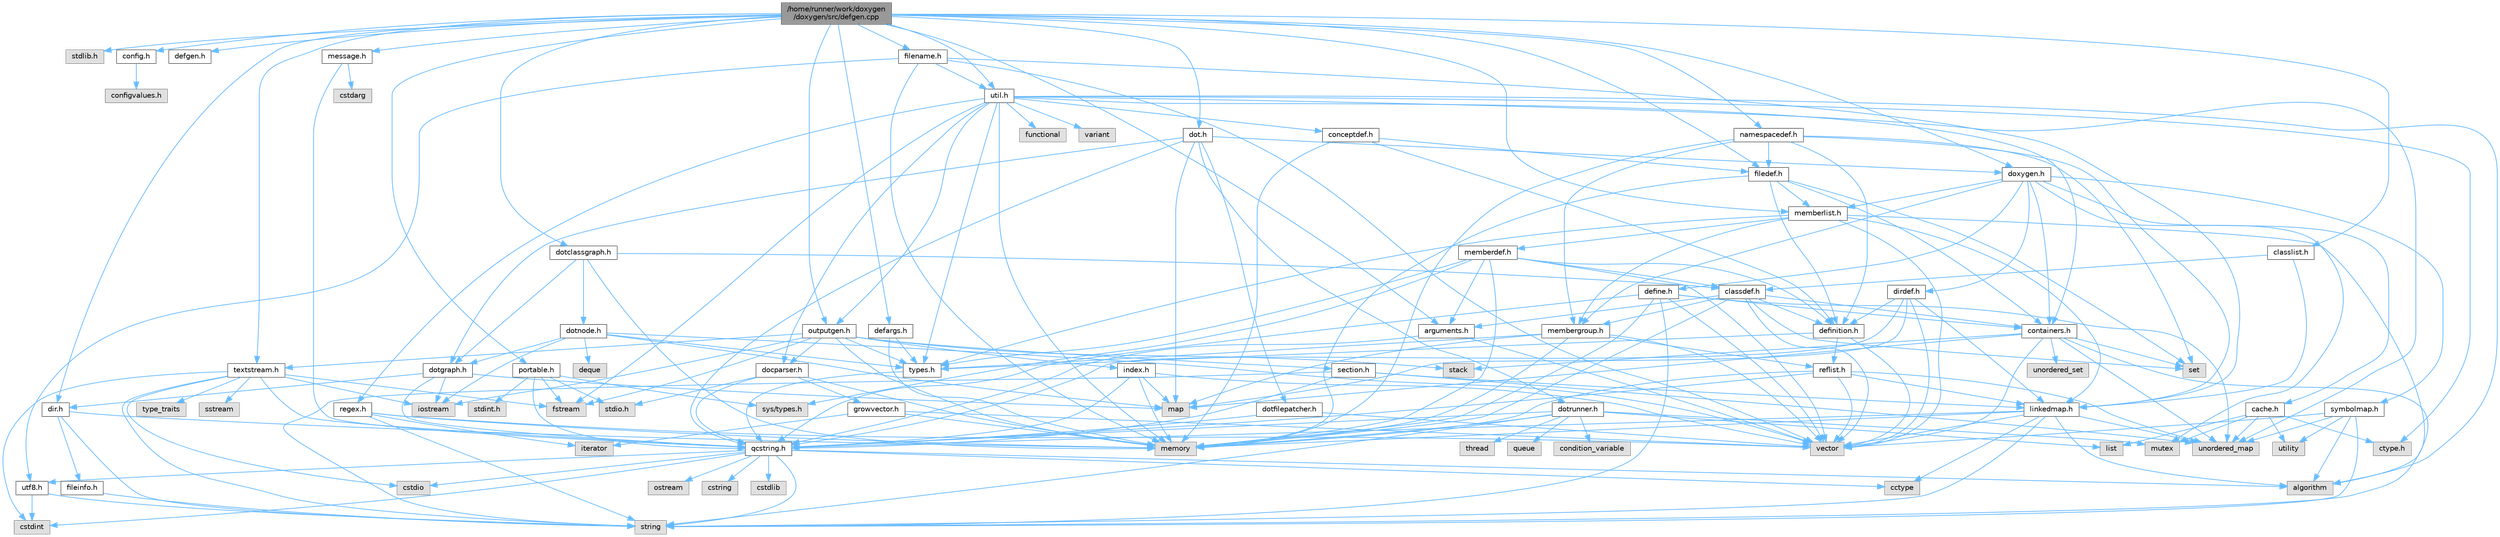 digraph "/home/runner/work/doxygen/doxygen/src/defgen.cpp"
{
 // INTERACTIVE_SVG=YES
 // LATEX_PDF_SIZE
  bgcolor="transparent";
  edge [fontname=Helvetica,fontsize=10,labelfontname=Helvetica,labelfontsize=10];
  node [fontname=Helvetica,fontsize=10,shape=box,height=0.2,width=0.4];
  Node1 [id="Node000001",label="/home/runner/work/doxygen\l/doxygen/src/defgen.cpp",height=0.2,width=0.4,color="gray40", fillcolor="grey60", style="filled", fontcolor="black"];
  Node1 -> Node2 [id="edge1_Node000001_Node000002",color="steelblue1",style="solid"];
  Node2 [id="Node000002",label="stdlib.h",height=0.2,width=0.4,color="grey60", fillcolor="#E0E0E0", style="filled"];
  Node1 -> Node3 [id="edge2_Node000001_Node000003",color="steelblue1",style="solid"];
  Node3 [id="Node000003",label="portable.h",height=0.2,width=0.4,color="grey40", fillcolor="white", style="filled",URL="$d2/de2/portable_8h.html",tooltip="Portable versions of functions that are platform dependent."];
  Node3 -> Node4 [id="edge3_Node000003_Node000004",color="steelblue1",style="solid"];
  Node4 [id="Node000004",label="stdio.h",height=0.2,width=0.4,color="grey60", fillcolor="#E0E0E0", style="filled"];
  Node3 -> Node5 [id="edge4_Node000003_Node000005",color="steelblue1",style="solid"];
  Node5 [id="Node000005",label="sys/types.h",height=0.2,width=0.4,color="grey60", fillcolor="#E0E0E0", style="filled"];
  Node3 -> Node6 [id="edge5_Node000003_Node000006",color="steelblue1",style="solid"];
  Node6 [id="Node000006",label="stdint.h",height=0.2,width=0.4,color="grey60", fillcolor="#E0E0E0", style="filled"];
  Node3 -> Node7 [id="edge6_Node000003_Node000007",color="steelblue1",style="solid"];
  Node7 [id="Node000007",label="fstream",height=0.2,width=0.4,color="grey60", fillcolor="#E0E0E0", style="filled"];
  Node3 -> Node8 [id="edge7_Node000003_Node000008",color="steelblue1",style="solid"];
  Node8 [id="Node000008",label="qcstring.h",height=0.2,width=0.4,color="grey40", fillcolor="white", style="filled",URL="$d7/d5c/qcstring_8h.html",tooltip=" "];
  Node8 -> Node9 [id="edge8_Node000008_Node000009",color="steelblue1",style="solid"];
  Node9 [id="Node000009",label="string",height=0.2,width=0.4,color="grey60", fillcolor="#E0E0E0", style="filled"];
  Node8 -> Node10 [id="edge9_Node000008_Node000010",color="steelblue1",style="solid"];
  Node10 [id="Node000010",label="algorithm",height=0.2,width=0.4,color="grey60", fillcolor="#E0E0E0", style="filled"];
  Node8 -> Node11 [id="edge10_Node000008_Node000011",color="steelblue1",style="solid"];
  Node11 [id="Node000011",label="cctype",height=0.2,width=0.4,color="grey60", fillcolor="#E0E0E0", style="filled"];
  Node8 -> Node12 [id="edge11_Node000008_Node000012",color="steelblue1",style="solid"];
  Node12 [id="Node000012",label="cstring",height=0.2,width=0.4,color="grey60", fillcolor="#E0E0E0", style="filled"];
  Node8 -> Node13 [id="edge12_Node000008_Node000013",color="steelblue1",style="solid"];
  Node13 [id="Node000013",label="cstdio",height=0.2,width=0.4,color="grey60", fillcolor="#E0E0E0", style="filled"];
  Node8 -> Node14 [id="edge13_Node000008_Node000014",color="steelblue1",style="solid"];
  Node14 [id="Node000014",label="cstdlib",height=0.2,width=0.4,color="grey60", fillcolor="#E0E0E0", style="filled"];
  Node8 -> Node15 [id="edge14_Node000008_Node000015",color="steelblue1",style="solid"];
  Node15 [id="Node000015",label="cstdint",height=0.2,width=0.4,color="grey60", fillcolor="#E0E0E0", style="filled"];
  Node8 -> Node16 [id="edge15_Node000008_Node000016",color="steelblue1",style="solid"];
  Node16 [id="Node000016",label="ostream",height=0.2,width=0.4,color="grey60", fillcolor="#E0E0E0", style="filled"];
  Node8 -> Node17 [id="edge16_Node000008_Node000017",color="steelblue1",style="solid"];
  Node17 [id="Node000017",label="utf8.h",height=0.2,width=0.4,color="grey40", fillcolor="white", style="filled",URL="$db/d7c/utf8_8h.html",tooltip="Various UTF8 related helper functions."];
  Node17 -> Node15 [id="edge17_Node000017_Node000015",color="steelblue1",style="solid"];
  Node17 -> Node9 [id="edge18_Node000017_Node000009",color="steelblue1",style="solid"];
  Node1 -> Node18 [id="edge19_Node000001_Node000018",color="steelblue1",style="solid"];
  Node18 [id="Node000018",label="defgen.h",height=0.2,width=0.4,color="grey40", fillcolor="white", style="filled",URL="$d2/d59/defgen_8h.html",tooltip=" "];
  Node1 -> Node19 [id="edge20_Node000001_Node000019",color="steelblue1",style="solid"];
  Node19 [id="Node000019",label="doxygen.h",height=0.2,width=0.4,color="grey40", fillcolor="white", style="filled",URL="$d1/da1/doxygen_8h.html",tooltip=" "];
  Node19 -> Node20 [id="edge21_Node000019_Node000020",color="steelblue1",style="solid"];
  Node20 [id="Node000020",label="mutex",height=0.2,width=0.4,color="grey60", fillcolor="#E0E0E0", style="filled"];
  Node19 -> Node21 [id="edge22_Node000019_Node000021",color="steelblue1",style="solid"];
  Node21 [id="Node000021",label="containers.h",height=0.2,width=0.4,color="grey40", fillcolor="white", style="filled",URL="$d5/d75/containers_8h.html",tooltip=" "];
  Node21 -> Node22 [id="edge23_Node000021_Node000022",color="steelblue1",style="solid"];
  Node22 [id="Node000022",label="vector",height=0.2,width=0.4,color="grey60", fillcolor="#E0E0E0", style="filled"];
  Node21 -> Node9 [id="edge24_Node000021_Node000009",color="steelblue1",style="solid"];
  Node21 -> Node23 [id="edge25_Node000021_Node000023",color="steelblue1",style="solid"];
  Node23 [id="Node000023",label="set",height=0.2,width=0.4,color="grey60", fillcolor="#E0E0E0", style="filled"];
  Node21 -> Node24 [id="edge26_Node000021_Node000024",color="steelblue1",style="solid"];
  Node24 [id="Node000024",label="map",height=0.2,width=0.4,color="grey60", fillcolor="#E0E0E0", style="filled"];
  Node21 -> Node25 [id="edge27_Node000021_Node000025",color="steelblue1",style="solid"];
  Node25 [id="Node000025",label="unordered_set",height=0.2,width=0.4,color="grey60", fillcolor="#E0E0E0", style="filled"];
  Node21 -> Node26 [id="edge28_Node000021_Node000026",color="steelblue1",style="solid"];
  Node26 [id="Node000026",label="unordered_map",height=0.2,width=0.4,color="grey60", fillcolor="#E0E0E0", style="filled"];
  Node21 -> Node27 [id="edge29_Node000021_Node000027",color="steelblue1",style="solid"];
  Node27 [id="Node000027",label="stack",height=0.2,width=0.4,color="grey60", fillcolor="#E0E0E0", style="filled"];
  Node19 -> Node28 [id="edge30_Node000019_Node000028",color="steelblue1",style="solid"];
  Node28 [id="Node000028",label="membergroup.h",height=0.2,width=0.4,color="grey40", fillcolor="white", style="filled",URL="$d9/d11/membergroup_8h.html",tooltip=" "];
  Node28 -> Node22 [id="edge31_Node000028_Node000022",color="steelblue1",style="solid"];
  Node28 -> Node24 [id="edge32_Node000028_Node000024",color="steelblue1",style="solid"];
  Node28 -> Node29 [id="edge33_Node000028_Node000029",color="steelblue1",style="solid"];
  Node29 [id="Node000029",label="memory",height=0.2,width=0.4,color="grey60", fillcolor="#E0E0E0", style="filled"];
  Node28 -> Node30 [id="edge34_Node000028_Node000030",color="steelblue1",style="solid"];
  Node30 [id="Node000030",label="types.h",height=0.2,width=0.4,color="grey40", fillcolor="white", style="filled",URL="$d9/d49/types_8h.html",tooltip="This file contains a number of basic enums and types."];
  Node30 -> Node8 [id="edge35_Node000030_Node000008",color="steelblue1",style="solid"];
  Node28 -> Node31 [id="edge36_Node000028_Node000031",color="steelblue1",style="solid"];
  Node31 [id="Node000031",label="reflist.h",height=0.2,width=0.4,color="grey40", fillcolor="white", style="filled",URL="$d1/d02/reflist_8h.html",tooltip=" "];
  Node31 -> Node22 [id="edge37_Node000031_Node000022",color="steelblue1",style="solid"];
  Node31 -> Node26 [id="edge38_Node000031_Node000026",color="steelblue1",style="solid"];
  Node31 -> Node29 [id="edge39_Node000031_Node000029",color="steelblue1",style="solid"];
  Node31 -> Node8 [id="edge40_Node000031_Node000008",color="steelblue1",style="solid"];
  Node31 -> Node32 [id="edge41_Node000031_Node000032",color="steelblue1",style="solid"];
  Node32 [id="Node000032",label="linkedmap.h",height=0.2,width=0.4,color="grey40", fillcolor="white", style="filled",URL="$da/de1/linkedmap_8h.html",tooltip=" "];
  Node32 -> Node26 [id="edge42_Node000032_Node000026",color="steelblue1",style="solid"];
  Node32 -> Node22 [id="edge43_Node000032_Node000022",color="steelblue1",style="solid"];
  Node32 -> Node29 [id="edge44_Node000032_Node000029",color="steelblue1",style="solid"];
  Node32 -> Node9 [id="edge45_Node000032_Node000009",color="steelblue1",style="solid"];
  Node32 -> Node10 [id="edge46_Node000032_Node000010",color="steelblue1",style="solid"];
  Node32 -> Node11 [id="edge47_Node000032_Node000011",color="steelblue1",style="solid"];
  Node32 -> Node8 [id="edge48_Node000032_Node000008",color="steelblue1",style="solid"];
  Node19 -> Node33 [id="edge49_Node000019_Node000033",color="steelblue1",style="solid"];
  Node33 [id="Node000033",label="dirdef.h",height=0.2,width=0.4,color="grey40", fillcolor="white", style="filled",URL="$d6/d15/dirdef_8h.html",tooltip=" "];
  Node33 -> Node22 [id="edge50_Node000033_Node000022",color="steelblue1",style="solid"];
  Node33 -> Node24 [id="edge51_Node000033_Node000024",color="steelblue1",style="solid"];
  Node33 -> Node8 [id="edge52_Node000033_Node000008",color="steelblue1",style="solid"];
  Node33 -> Node32 [id="edge53_Node000033_Node000032",color="steelblue1",style="solid"];
  Node33 -> Node34 [id="edge54_Node000033_Node000034",color="steelblue1",style="solid"];
  Node34 [id="Node000034",label="definition.h",height=0.2,width=0.4,color="grey40", fillcolor="white", style="filled",URL="$df/da1/definition_8h.html",tooltip=" "];
  Node34 -> Node22 [id="edge55_Node000034_Node000022",color="steelblue1",style="solid"];
  Node34 -> Node30 [id="edge56_Node000034_Node000030",color="steelblue1",style="solid"];
  Node34 -> Node31 [id="edge57_Node000034_Node000031",color="steelblue1",style="solid"];
  Node19 -> Node35 [id="edge58_Node000019_Node000035",color="steelblue1",style="solid"];
  Node35 [id="Node000035",label="memberlist.h",height=0.2,width=0.4,color="grey40", fillcolor="white", style="filled",URL="$dd/d78/memberlist_8h.html",tooltip=" "];
  Node35 -> Node22 [id="edge59_Node000035_Node000022",color="steelblue1",style="solid"];
  Node35 -> Node10 [id="edge60_Node000035_Node000010",color="steelblue1",style="solid"];
  Node35 -> Node36 [id="edge61_Node000035_Node000036",color="steelblue1",style="solid"];
  Node36 [id="Node000036",label="memberdef.h",height=0.2,width=0.4,color="grey40", fillcolor="white", style="filled",URL="$d4/d46/memberdef_8h.html",tooltip=" "];
  Node36 -> Node22 [id="edge62_Node000036_Node000022",color="steelblue1",style="solid"];
  Node36 -> Node29 [id="edge63_Node000036_Node000029",color="steelblue1",style="solid"];
  Node36 -> Node5 [id="edge64_Node000036_Node000005",color="steelblue1",style="solid"];
  Node36 -> Node30 [id="edge65_Node000036_Node000030",color="steelblue1",style="solid"];
  Node36 -> Node34 [id="edge66_Node000036_Node000034",color="steelblue1",style="solid"];
  Node36 -> Node37 [id="edge67_Node000036_Node000037",color="steelblue1",style="solid"];
  Node37 [id="Node000037",label="arguments.h",height=0.2,width=0.4,color="grey40", fillcolor="white", style="filled",URL="$df/d9b/arguments_8h.html",tooltip=" "];
  Node37 -> Node22 [id="edge68_Node000037_Node000022",color="steelblue1",style="solid"];
  Node37 -> Node8 [id="edge69_Node000037_Node000008",color="steelblue1",style="solid"];
  Node36 -> Node38 [id="edge70_Node000036_Node000038",color="steelblue1",style="solid"];
  Node38 [id="Node000038",label="classdef.h",height=0.2,width=0.4,color="grey40", fillcolor="white", style="filled",URL="$d1/da6/classdef_8h.html",tooltip=" "];
  Node38 -> Node29 [id="edge71_Node000038_Node000029",color="steelblue1",style="solid"];
  Node38 -> Node22 [id="edge72_Node000038_Node000022",color="steelblue1",style="solid"];
  Node38 -> Node23 [id="edge73_Node000038_Node000023",color="steelblue1",style="solid"];
  Node38 -> Node21 [id="edge74_Node000038_Node000021",color="steelblue1",style="solid"];
  Node38 -> Node34 [id="edge75_Node000038_Node000034",color="steelblue1",style="solid"];
  Node38 -> Node37 [id="edge76_Node000038_Node000037",color="steelblue1",style="solid"];
  Node38 -> Node28 [id="edge77_Node000038_Node000028",color="steelblue1",style="solid"];
  Node35 -> Node32 [id="edge78_Node000035_Node000032",color="steelblue1",style="solid"];
  Node35 -> Node30 [id="edge79_Node000035_Node000030",color="steelblue1",style="solid"];
  Node35 -> Node28 [id="edge80_Node000035_Node000028",color="steelblue1",style="solid"];
  Node19 -> Node39 [id="edge81_Node000019_Node000039",color="steelblue1",style="solid"];
  Node39 [id="Node000039",label="define.h",height=0.2,width=0.4,color="grey40", fillcolor="white", style="filled",URL="$df/d67/define_8h.html",tooltip=" "];
  Node39 -> Node22 [id="edge82_Node000039_Node000022",color="steelblue1",style="solid"];
  Node39 -> Node29 [id="edge83_Node000039_Node000029",color="steelblue1",style="solid"];
  Node39 -> Node9 [id="edge84_Node000039_Node000009",color="steelblue1",style="solid"];
  Node39 -> Node26 [id="edge85_Node000039_Node000026",color="steelblue1",style="solid"];
  Node39 -> Node8 [id="edge86_Node000039_Node000008",color="steelblue1",style="solid"];
  Node39 -> Node21 [id="edge87_Node000039_Node000021",color="steelblue1",style="solid"];
  Node19 -> Node40 [id="edge88_Node000019_Node000040",color="steelblue1",style="solid"];
  Node40 [id="Node000040",label="cache.h",height=0.2,width=0.4,color="grey40", fillcolor="white", style="filled",URL="$d3/d26/cache_8h.html",tooltip=" "];
  Node40 -> Node41 [id="edge89_Node000040_Node000041",color="steelblue1",style="solid"];
  Node41 [id="Node000041",label="list",height=0.2,width=0.4,color="grey60", fillcolor="#E0E0E0", style="filled"];
  Node40 -> Node26 [id="edge90_Node000040_Node000026",color="steelblue1",style="solid"];
  Node40 -> Node20 [id="edge91_Node000040_Node000020",color="steelblue1",style="solid"];
  Node40 -> Node42 [id="edge92_Node000040_Node000042",color="steelblue1",style="solid"];
  Node42 [id="Node000042",label="utility",height=0.2,width=0.4,color="grey60", fillcolor="#E0E0E0", style="filled"];
  Node40 -> Node43 [id="edge93_Node000040_Node000043",color="steelblue1",style="solid"];
  Node43 [id="Node000043",label="ctype.h",height=0.2,width=0.4,color="grey60", fillcolor="#E0E0E0", style="filled"];
  Node19 -> Node44 [id="edge94_Node000019_Node000044",color="steelblue1",style="solid"];
  Node44 [id="Node000044",label="symbolmap.h",height=0.2,width=0.4,color="grey40", fillcolor="white", style="filled",URL="$d7/ddd/symbolmap_8h.html",tooltip=" "];
  Node44 -> Node10 [id="edge95_Node000044_Node000010",color="steelblue1",style="solid"];
  Node44 -> Node26 [id="edge96_Node000044_Node000026",color="steelblue1",style="solid"];
  Node44 -> Node22 [id="edge97_Node000044_Node000022",color="steelblue1",style="solid"];
  Node44 -> Node9 [id="edge98_Node000044_Node000009",color="steelblue1",style="solid"];
  Node44 -> Node42 [id="edge99_Node000044_Node000042",color="steelblue1",style="solid"];
  Node1 -> Node45 [id="edge100_Node000001_Node000045",color="steelblue1",style="solid"];
  Node45 [id="Node000045",label="message.h",height=0.2,width=0.4,color="grey40", fillcolor="white", style="filled",URL="$d2/d0d/message_8h.html",tooltip=" "];
  Node45 -> Node46 [id="edge101_Node000045_Node000046",color="steelblue1",style="solid"];
  Node46 [id="Node000046",label="cstdarg",height=0.2,width=0.4,color="grey60", fillcolor="#E0E0E0", style="filled"];
  Node45 -> Node8 [id="edge102_Node000045_Node000008",color="steelblue1",style="solid"];
  Node1 -> Node47 [id="edge103_Node000001_Node000047",color="steelblue1",style="solid"];
  Node47 [id="Node000047",label="config.h",height=0.2,width=0.4,color="grey40", fillcolor="white", style="filled",URL="$db/d16/config_8h.html",tooltip=" "];
  Node47 -> Node48 [id="edge104_Node000047_Node000048",color="steelblue1",style="solid"];
  Node48 [id="Node000048",label="configvalues.h",height=0.2,width=0.4,color="grey60", fillcolor="#E0E0E0", style="filled"];
  Node1 -> Node49 [id="edge105_Node000001_Node000049",color="steelblue1",style="solid"];
  Node49 [id="Node000049",label="classlist.h",height=0.2,width=0.4,color="grey40", fillcolor="white", style="filled",URL="$d2/df8/classlist_8h.html",tooltip=" "];
  Node49 -> Node32 [id="edge106_Node000049_Node000032",color="steelblue1",style="solid"];
  Node49 -> Node38 [id="edge107_Node000049_Node000038",color="steelblue1",style="solid"];
  Node1 -> Node50 [id="edge108_Node000001_Node000050",color="steelblue1",style="solid"];
  Node50 [id="Node000050",label="util.h",height=0.2,width=0.4,color="grey40", fillcolor="white", style="filled",URL="$d8/d3c/util_8h.html",tooltip="A bunch of utility functions."];
  Node50 -> Node29 [id="edge109_Node000050_Node000029",color="steelblue1",style="solid"];
  Node50 -> Node26 [id="edge110_Node000050_Node000026",color="steelblue1",style="solid"];
  Node50 -> Node10 [id="edge111_Node000050_Node000010",color="steelblue1",style="solid"];
  Node50 -> Node51 [id="edge112_Node000050_Node000051",color="steelblue1",style="solid"];
  Node51 [id="Node000051",label="functional",height=0.2,width=0.4,color="grey60", fillcolor="#E0E0E0", style="filled"];
  Node50 -> Node7 [id="edge113_Node000050_Node000007",color="steelblue1",style="solid"];
  Node50 -> Node52 [id="edge114_Node000050_Node000052",color="steelblue1",style="solid"];
  Node52 [id="Node000052",label="variant",height=0.2,width=0.4,color="grey60", fillcolor="#E0E0E0", style="filled"];
  Node50 -> Node43 [id="edge115_Node000050_Node000043",color="steelblue1",style="solid"];
  Node50 -> Node30 [id="edge116_Node000050_Node000030",color="steelblue1",style="solid"];
  Node50 -> Node53 [id="edge117_Node000050_Node000053",color="steelblue1",style="solid"];
  Node53 [id="Node000053",label="docparser.h",height=0.2,width=0.4,color="grey40", fillcolor="white", style="filled",URL="$de/d9c/docparser_8h.html",tooltip=" "];
  Node53 -> Node4 [id="edge118_Node000053_Node000004",color="steelblue1",style="solid"];
  Node53 -> Node29 [id="edge119_Node000053_Node000029",color="steelblue1",style="solid"];
  Node53 -> Node8 [id="edge120_Node000053_Node000008",color="steelblue1",style="solid"];
  Node53 -> Node54 [id="edge121_Node000053_Node000054",color="steelblue1",style="solid"];
  Node54 [id="Node000054",label="growvector.h",height=0.2,width=0.4,color="grey40", fillcolor="white", style="filled",URL="$d7/d50/growvector_8h.html",tooltip=" "];
  Node54 -> Node22 [id="edge122_Node000054_Node000022",color="steelblue1",style="solid"];
  Node54 -> Node29 [id="edge123_Node000054_Node000029",color="steelblue1",style="solid"];
  Node54 -> Node55 [id="edge124_Node000054_Node000055",color="steelblue1",style="solid"];
  Node55 [id="Node000055",label="iterator",height=0.2,width=0.4,color="grey60", fillcolor="#E0E0E0", style="filled"];
  Node50 -> Node21 [id="edge125_Node000050_Node000021",color="steelblue1",style="solid"];
  Node50 -> Node56 [id="edge126_Node000050_Node000056",color="steelblue1",style="solid"];
  Node56 [id="Node000056",label="outputgen.h",height=0.2,width=0.4,color="grey40", fillcolor="white", style="filled",URL="$df/d06/outputgen_8h.html",tooltip=" "];
  Node56 -> Node29 [id="edge127_Node000056_Node000029",color="steelblue1",style="solid"];
  Node56 -> Node27 [id="edge128_Node000056_Node000027",color="steelblue1",style="solid"];
  Node56 -> Node57 [id="edge129_Node000056_Node000057",color="steelblue1",style="solid"];
  Node57 [id="Node000057",label="iostream",height=0.2,width=0.4,color="grey60", fillcolor="#E0E0E0", style="filled"];
  Node56 -> Node7 [id="edge130_Node000056_Node000007",color="steelblue1",style="solid"];
  Node56 -> Node30 [id="edge131_Node000056_Node000030",color="steelblue1",style="solid"];
  Node56 -> Node58 [id="edge132_Node000056_Node000058",color="steelblue1",style="solid"];
  Node58 [id="Node000058",label="index.h",height=0.2,width=0.4,color="grey40", fillcolor="white", style="filled",URL="$d1/db5/index_8h.html",tooltip=" "];
  Node58 -> Node29 [id="edge133_Node000058_Node000029",color="steelblue1",style="solid"];
  Node58 -> Node22 [id="edge134_Node000058_Node000022",color="steelblue1",style="solid"];
  Node58 -> Node24 [id="edge135_Node000058_Node000024",color="steelblue1",style="solid"];
  Node58 -> Node8 [id="edge136_Node000058_Node000008",color="steelblue1",style="solid"];
  Node56 -> Node59 [id="edge137_Node000056_Node000059",color="steelblue1",style="solid"];
  Node59 [id="Node000059",label="section.h",height=0.2,width=0.4,color="grey40", fillcolor="white", style="filled",URL="$d1/d2a/section_8h.html",tooltip=" "];
  Node59 -> Node9 [id="edge138_Node000059_Node000009",color="steelblue1",style="solid"];
  Node59 -> Node26 [id="edge139_Node000059_Node000026",color="steelblue1",style="solid"];
  Node59 -> Node8 [id="edge140_Node000059_Node000008",color="steelblue1",style="solid"];
  Node59 -> Node32 [id="edge141_Node000059_Node000032",color="steelblue1",style="solid"];
  Node56 -> Node60 [id="edge142_Node000056_Node000060",color="steelblue1",style="solid"];
  Node60 [id="Node000060",label="textstream.h",height=0.2,width=0.4,color="grey40", fillcolor="white", style="filled",URL="$d4/d7d/textstream_8h.html",tooltip=" "];
  Node60 -> Node9 [id="edge143_Node000060_Node000009",color="steelblue1",style="solid"];
  Node60 -> Node57 [id="edge144_Node000060_Node000057",color="steelblue1",style="solid"];
  Node60 -> Node61 [id="edge145_Node000060_Node000061",color="steelblue1",style="solid"];
  Node61 [id="Node000061",label="sstream",height=0.2,width=0.4,color="grey60", fillcolor="#E0E0E0", style="filled"];
  Node60 -> Node15 [id="edge146_Node000060_Node000015",color="steelblue1",style="solid"];
  Node60 -> Node13 [id="edge147_Node000060_Node000013",color="steelblue1",style="solid"];
  Node60 -> Node7 [id="edge148_Node000060_Node000007",color="steelblue1",style="solid"];
  Node60 -> Node62 [id="edge149_Node000060_Node000062",color="steelblue1",style="solid"];
  Node62 [id="Node000062",label="type_traits",height=0.2,width=0.4,color="grey60", fillcolor="#E0E0E0", style="filled"];
  Node60 -> Node8 [id="edge150_Node000060_Node000008",color="steelblue1",style="solid"];
  Node56 -> Node53 [id="edge151_Node000056_Node000053",color="steelblue1",style="solid"];
  Node50 -> Node63 [id="edge152_Node000050_Node000063",color="steelblue1",style="solid"];
  Node63 [id="Node000063",label="regex.h",height=0.2,width=0.4,color="grey40", fillcolor="white", style="filled",URL="$d1/d21/regex_8h.html",tooltip=" "];
  Node63 -> Node29 [id="edge153_Node000063_Node000029",color="steelblue1",style="solid"];
  Node63 -> Node9 [id="edge154_Node000063_Node000009",color="steelblue1",style="solid"];
  Node63 -> Node22 [id="edge155_Node000063_Node000022",color="steelblue1",style="solid"];
  Node63 -> Node55 [id="edge156_Node000063_Node000055",color="steelblue1",style="solid"];
  Node50 -> Node64 [id="edge157_Node000050_Node000064",color="steelblue1",style="solid"];
  Node64 [id="Node000064",label="conceptdef.h",height=0.2,width=0.4,color="grey40", fillcolor="white", style="filled",URL="$da/df1/conceptdef_8h.html",tooltip=" "];
  Node64 -> Node29 [id="edge158_Node000064_Node000029",color="steelblue1",style="solid"];
  Node64 -> Node34 [id="edge159_Node000064_Node000034",color="steelblue1",style="solid"];
  Node64 -> Node65 [id="edge160_Node000064_Node000065",color="steelblue1",style="solid"];
  Node65 [id="Node000065",label="filedef.h",height=0.2,width=0.4,color="grey40", fillcolor="white", style="filled",URL="$d4/d3a/filedef_8h.html",tooltip=" "];
  Node65 -> Node29 [id="edge161_Node000065_Node000029",color="steelblue1",style="solid"];
  Node65 -> Node23 [id="edge162_Node000065_Node000023",color="steelblue1",style="solid"];
  Node65 -> Node34 [id="edge163_Node000065_Node000034",color="steelblue1",style="solid"];
  Node65 -> Node35 [id="edge164_Node000065_Node000035",color="steelblue1",style="solid"];
  Node65 -> Node21 [id="edge165_Node000065_Node000021",color="steelblue1",style="solid"];
  Node1 -> Node66 [id="edge166_Node000001_Node000066",color="steelblue1",style="solid"];
  Node66 [id="Node000066",label="defargs.h",height=0.2,width=0.4,color="grey40", fillcolor="white", style="filled",URL="$d8/d65/defargs_8h.html",tooltip=" "];
  Node66 -> Node30 [id="edge167_Node000066_Node000030",color="steelblue1",style="solid"];
  Node66 -> Node29 [id="edge168_Node000066_Node000029",color="steelblue1",style="solid"];
  Node1 -> Node56 [id="edge169_Node000001_Node000056",color="steelblue1",style="solid"];
  Node1 -> Node67 [id="edge170_Node000001_Node000067",color="steelblue1",style="solid"];
  Node67 [id="Node000067",label="dot.h",height=0.2,width=0.4,color="grey40", fillcolor="white", style="filled",URL="$d6/d4a/dot_8h.html",tooltip=" "];
  Node67 -> Node24 [id="edge171_Node000067_Node000024",color="steelblue1",style="solid"];
  Node67 -> Node8 [id="edge172_Node000067_Node000008",color="steelblue1",style="solid"];
  Node67 -> Node68 [id="edge173_Node000067_Node000068",color="steelblue1",style="solid"];
  Node68 [id="Node000068",label="dotgraph.h",height=0.2,width=0.4,color="grey40", fillcolor="white", style="filled",URL="$d0/daa/dotgraph_8h.html",tooltip=" "];
  Node68 -> Node57 [id="edge174_Node000068_Node000057",color="steelblue1",style="solid"];
  Node68 -> Node24 [id="edge175_Node000068_Node000024",color="steelblue1",style="solid"];
  Node68 -> Node8 [id="edge176_Node000068_Node000008",color="steelblue1",style="solid"];
  Node68 -> Node69 [id="edge177_Node000068_Node000069",color="steelblue1",style="solid"];
  Node69 [id="Node000069",label="dir.h",height=0.2,width=0.4,color="grey40", fillcolor="white", style="filled",URL="$df/d9c/dir_8h.html",tooltip=" "];
  Node69 -> Node9 [id="edge178_Node000069_Node000009",color="steelblue1",style="solid"];
  Node69 -> Node29 [id="edge179_Node000069_Node000029",color="steelblue1",style="solid"];
  Node69 -> Node70 [id="edge180_Node000069_Node000070",color="steelblue1",style="solid"];
  Node70 [id="Node000070",label="fileinfo.h",height=0.2,width=0.4,color="grey40", fillcolor="white", style="filled",URL="$df/d45/fileinfo_8h.html",tooltip=" "];
  Node70 -> Node9 [id="edge181_Node000070_Node000009",color="steelblue1",style="solid"];
  Node67 -> Node71 [id="edge182_Node000067_Node000071",color="steelblue1",style="solid"];
  Node71 [id="Node000071",label="dotfilepatcher.h",height=0.2,width=0.4,color="grey40", fillcolor="white", style="filled",URL="$d3/d38/dotfilepatcher_8h.html",tooltip=" "];
  Node71 -> Node22 [id="edge183_Node000071_Node000022",color="steelblue1",style="solid"];
  Node71 -> Node8 [id="edge184_Node000071_Node000008",color="steelblue1",style="solid"];
  Node67 -> Node72 [id="edge185_Node000067_Node000072",color="steelblue1",style="solid"];
  Node72 [id="Node000072",label="dotrunner.h",height=0.2,width=0.4,color="grey40", fillcolor="white", style="filled",URL="$d2/dd1/dotrunner_8h.html",tooltip=" "];
  Node72 -> Node9 [id="edge186_Node000072_Node000009",color="steelblue1",style="solid"];
  Node72 -> Node73 [id="edge187_Node000072_Node000073",color="steelblue1",style="solid"];
  Node73 [id="Node000073",label="thread",height=0.2,width=0.4,color="grey60", fillcolor="#E0E0E0", style="filled"];
  Node72 -> Node41 [id="edge188_Node000072_Node000041",color="steelblue1",style="solid"];
  Node72 -> Node74 [id="edge189_Node000072_Node000074",color="steelblue1",style="solid"];
  Node74 [id="Node000074",label="queue",height=0.2,width=0.4,color="grey60", fillcolor="#E0E0E0", style="filled"];
  Node72 -> Node20 [id="edge190_Node000072_Node000020",color="steelblue1",style="solid"];
  Node72 -> Node75 [id="edge191_Node000072_Node000075",color="steelblue1",style="solid"];
  Node75 [id="Node000075",label="condition_variable",height=0.2,width=0.4,color="grey60", fillcolor="#E0E0E0", style="filled"];
  Node72 -> Node29 [id="edge192_Node000072_Node000029",color="steelblue1",style="solid"];
  Node72 -> Node8 [id="edge193_Node000072_Node000008",color="steelblue1",style="solid"];
  Node67 -> Node19 [id="edge194_Node000067_Node000019",color="steelblue1",style="solid"];
  Node1 -> Node76 [id="edge195_Node000001_Node000076",color="steelblue1",style="solid"];
  Node76 [id="Node000076",label="dotclassgraph.h",height=0.2,width=0.4,color="grey40", fillcolor="white", style="filled",URL="$d5/d04/dotclassgraph_8h.html",tooltip=" "];
  Node76 -> Node29 [id="edge196_Node000076_Node000029",color="steelblue1",style="solid"];
  Node76 -> Node38 [id="edge197_Node000076_Node000038",color="steelblue1",style="solid"];
  Node76 -> Node77 [id="edge198_Node000076_Node000077",color="steelblue1",style="solid"];
  Node77 [id="Node000077",label="dotnode.h",height=0.2,width=0.4,color="grey40", fillcolor="white", style="filled",URL="$d8/d3b/dotnode_8h.html",tooltip=" "];
  Node77 -> Node22 [id="edge199_Node000077_Node000022",color="steelblue1",style="solid"];
  Node77 -> Node24 [id="edge200_Node000077_Node000024",color="steelblue1",style="solid"];
  Node77 -> Node78 [id="edge201_Node000077_Node000078",color="steelblue1",style="solid"];
  Node78 [id="Node000078",label="deque",height=0.2,width=0.4,color="grey60", fillcolor="#E0E0E0", style="filled"];
  Node77 -> Node57 [id="edge202_Node000077_Node000057",color="steelblue1",style="solid"];
  Node77 -> Node30 [id="edge203_Node000077_Node000030",color="steelblue1",style="solid"];
  Node77 -> Node68 [id="edge204_Node000077_Node000068",color="steelblue1",style="solid"];
  Node76 -> Node68 [id="edge205_Node000076_Node000068",color="steelblue1",style="solid"];
  Node1 -> Node37 [id="edge206_Node000001_Node000037",color="steelblue1",style="solid"];
  Node1 -> Node35 [id="edge207_Node000001_Node000035",color="steelblue1",style="solid"];
  Node1 -> Node79 [id="edge208_Node000001_Node000079",color="steelblue1",style="solid"];
  Node79 [id="Node000079",label="namespacedef.h",height=0.2,width=0.4,color="grey40", fillcolor="white", style="filled",URL="$d7/d97/namespacedef_8h.html",tooltip=" "];
  Node79 -> Node29 [id="edge209_Node000079_Node000029",color="steelblue1",style="solid"];
  Node79 -> Node23 [id="edge210_Node000079_Node000023",color="steelblue1",style="solid"];
  Node79 -> Node34 [id="edge211_Node000079_Node000034",color="steelblue1",style="solid"];
  Node79 -> Node65 [id="edge212_Node000079_Node000065",color="steelblue1",style="solid"];
  Node79 -> Node32 [id="edge213_Node000079_Node000032",color="steelblue1",style="solid"];
  Node79 -> Node28 [id="edge214_Node000079_Node000028",color="steelblue1",style="solid"];
  Node1 -> Node65 [id="edge215_Node000001_Node000065",color="steelblue1",style="solid"];
  Node1 -> Node80 [id="edge216_Node000001_Node000080",color="steelblue1",style="solid"];
  Node80 [id="Node000080",label="filename.h",height=0.2,width=0.4,color="grey40", fillcolor="white", style="filled",URL="$dc/dd6/filename_8h.html",tooltip=" "];
  Node80 -> Node29 [id="edge217_Node000080_Node000029",color="steelblue1",style="solid"];
  Node80 -> Node22 [id="edge218_Node000080_Node000022",color="steelblue1",style="solid"];
  Node80 -> Node32 [id="edge219_Node000080_Node000032",color="steelblue1",style="solid"];
  Node80 -> Node17 [id="edge220_Node000080_Node000017",color="steelblue1",style="solid"];
  Node80 -> Node50 [id="edge221_Node000080_Node000050",color="steelblue1",style="solid"];
  Node1 -> Node69 [id="edge222_Node000001_Node000069",color="steelblue1",style="solid"];
  Node1 -> Node60 [id="edge223_Node000001_Node000060",color="steelblue1",style="solid"];
}
